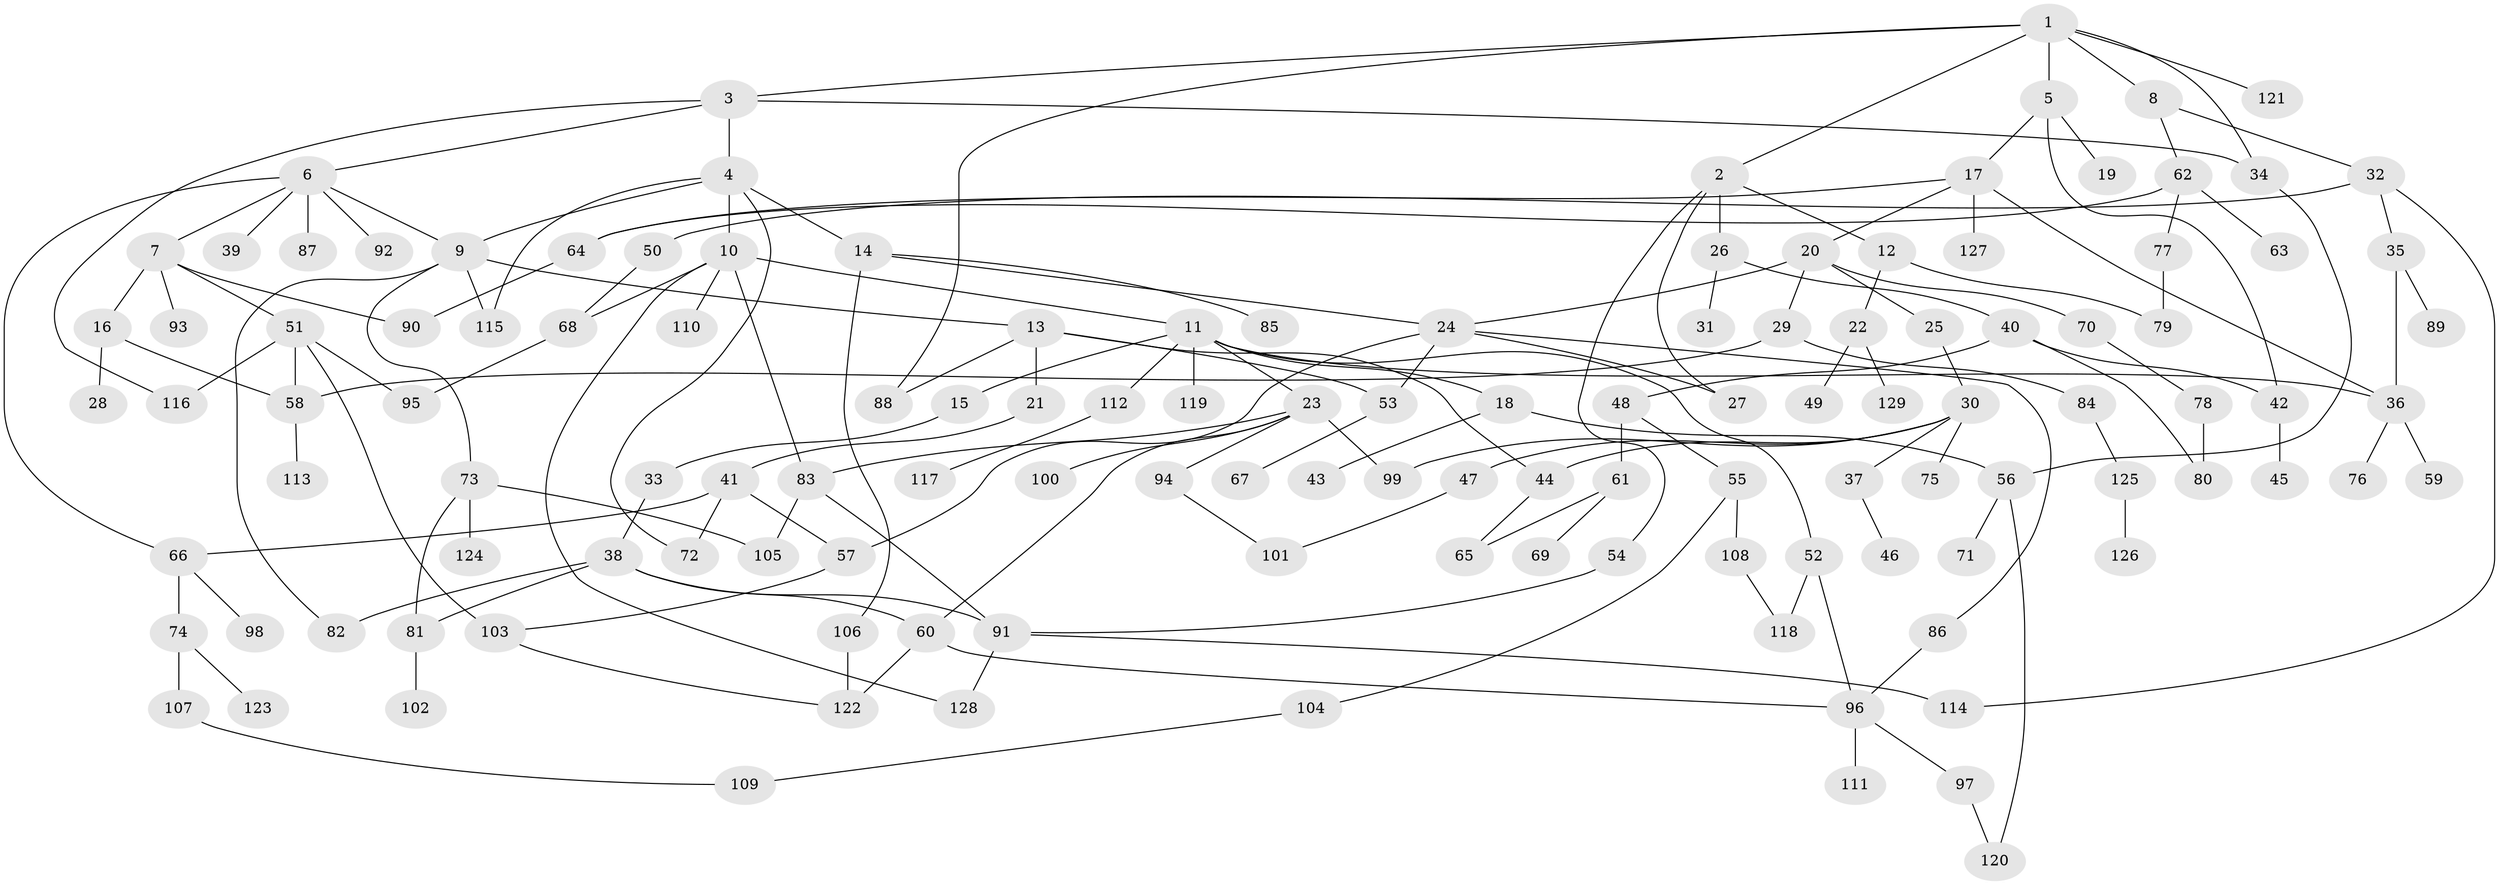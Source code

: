 // coarse degree distribution, {9: 0.03409090909090909, 6: 0.045454545454545456, 3: 0.18181818181818182, 5: 0.056818181818181816, 8: 0.045454545454545456, 2: 0.2727272727272727, 4: 0.045454545454545456, 7: 0.022727272727272728, 1: 0.29545454545454547}
// Generated by graph-tools (version 1.1) at 2025/23/03/03/25 07:23:35]
// undirected, 129 vertices, 172 edges
graph export_dot {
graph [start="1"]
  node [color=gray90,style=filled];
  1;
  2;
  3;
  4;
  5;
  6;
  7;
  8;
  9;
  10;
  11;
  12;
  13;
  14;
  15;
  16;
  17;
  18;
  19;
  20;
  21;
  22;
  23;
  24;
  25;
  26;
  27;
  28;
  29;
  30;
  31;
  32;
  33;
  34;
  35;
  36;
  37;
  38;
  39;
  40;
  41;
  42;
  43;
  44;
  45;
  46;
  47;
  48;
  49;
  50;
  51;
  52;
  53;
  54;
  55;
  56;
  57;
  58;
  59;
  60;
  61;
  62;
  63;
  64;
  65;
  66;
  67;
  68;
  69;
  70;
  71;
  72;
  73;
  74;
  75;
  76;
  77;
  78;
  79;
  80;
  81;
  82;
  83;
  84;
  85;
  86;
  87;
  88;
  89;
  90;
  91;
  92;
  93;
  94;
  95;
  96;
  97;
  98;
  99;
  100;
  101;
  102;
  103;
  104;
  105;
  106;
  107;
  108;
  109;
  110;
  111;
  112;
  113;
  114;
  115;
  116;
  117;
  118;
  119;
  120;
  121;
  122;
  123;
  124;
  125;
  126;
  127;
  128;
  129;
  1 -- 2;
  1 -- 3;
  1 -- 5;
  1 -- 8;
  1 -- 34;
  1 -- 88;
  1 -- 121;
  2 -- 12;
  2 -- 26;
  2 -- 54;
  2 -- 27;
  3 -- 4;
  3 -- 6;
  3 -- 116;
  3 -- 34;
  4 -- 9;
  4 -- 10;
  4 -- 14;
  4 -- 115;
  4 -- 72;
  5 -- 17;
  5 -- 19;
  5 -- 42;
  6 -- 7;
  6 -- 39;
  6 -- 87;
  6 -- 92;
  6 -- 66;
  6 -- 9;
  7 -- 16;
  7 -- 51;
  7 -- 93;
  7 -- 90;
  8 -- 32;
  8 -- 62;
  9 -- 13;
  9 -- 73;
  9 -- 82;
  9 -- 115;
  10 -- 11;
  10 -- 110;
  10 -- 68;
  10 -- 128;
  10 -- 83;
  11 -- 15;
  11 -- 18;
  11 -- 23;
  11 -- 36;
  11 -- 52;
  11 -- 112;
  11 -- 119;
  12 -- 22;
  12 -- 79;
  13 -- 21;
  13 -- 44;
  13 -- 53;
  13 -- 88;
  14 -- 24;
  14 -- 85;
  14 -- 106;
  15 -- 33;
  16 -- 28;
  16 -- 58;
  17 -- 20;
  17 -- 64;
  17 -- 127;
  17 -- 36;
  18 -- 43;
  18 -- 56;
  20 -- 25;
  20 -- 29;
  20 -- 70;
  20 -- 24;
  21 -- 41;
  22 -- 49;
  22 -- 129;
  23 -- 60;
  23 -- 83;
  23 -- 94;
  23 -- 100;
  23 -- 99;
  24 -- 27;
  24 -- 53;
  24 -- 86;
  24 -- 57;
  25 -- 30;
  26 -- 31;
  26 -- 40;
  29 -- 84;
  29 -- 58;
  30 -- 37;
  30 -- 47;
  30 -- 75;
  30 -- 99;
  30 -- 44;
  32 -- 35;
  32 -- 50;
  32 -- 114;
  33 -- 38;
  34 -- 56;
  35 -- 89;
  35 -- 36;
  36 -- 59;
  36 -- 76;
  37 -- 46;
  38 -- 81;
  38 -- 82;
  38 -- 60;
  38 -- 91;
  40 -- 42;
  40 -- 48;
  40 -- 80;
  41 -- 57;
  41 -- 66;
  41 -- 72;
  42 -- 45;
  44 -- 65;
  47 -- 101;
  48 -- 55;
  48 -- 61;
  50 -- 68;
  51 -- 95;
  51 -- 58;
  51 -- 116;
  51 -- 103;
  52 -- 96;
  52 -- 118;
  53 -- 67;
  54 -- 91;
  55 -- 104;
  55 -- 108;
  56 -- 71;
  56 -- 120;
  57 -- 103;
  58 -- 113;
  60 -- 122;
  60 -- 96;
  61 -- 65;
  61 -- 69;
  62 -- 63;
  62 -- 77;
  62 -- 64;
  64 -- 90;
  66 -- 74;
  66 -- 98;
  68 -- 95;
  70 -- 78;
  73 -- 124;
  73 -- 81;
  73 -- 105;
  74 -- 107;
  74 -- 123;
  77 -- 79;
  78 -- 80;
  81 -- 102;
  83 -- 91;
  83 -- 105;
  84 -- 125;
  86 -- 96;
  91 -- 128;
  91 -- 114;
  94 -- 101;
  96 -- 97;
  96 -- 111;
  97 -- 120;
  103 -- 122;
  104 -- 109;
  106 -- 122;
  107 -- 109;
  108 -- 118;
  112 -- 117;
  125 -- 126;
}
